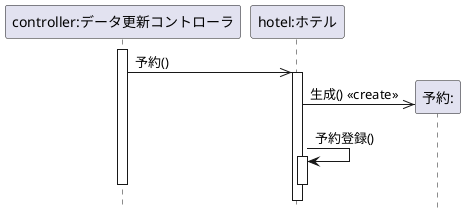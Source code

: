 @startuml data
hide footbox
participant "controller:データ更新コントローラ" as controller
participant "hotel:ホテル" as hotel 
participant "予約:" as will
activate controller
controller ->> hotel :予約()
activate hotel
create will
hotel ->> will :生成() <<create>>
hotel -> hotel :予約登録()
activate hotel
deactivate hotel
deactivate controller
@enduml